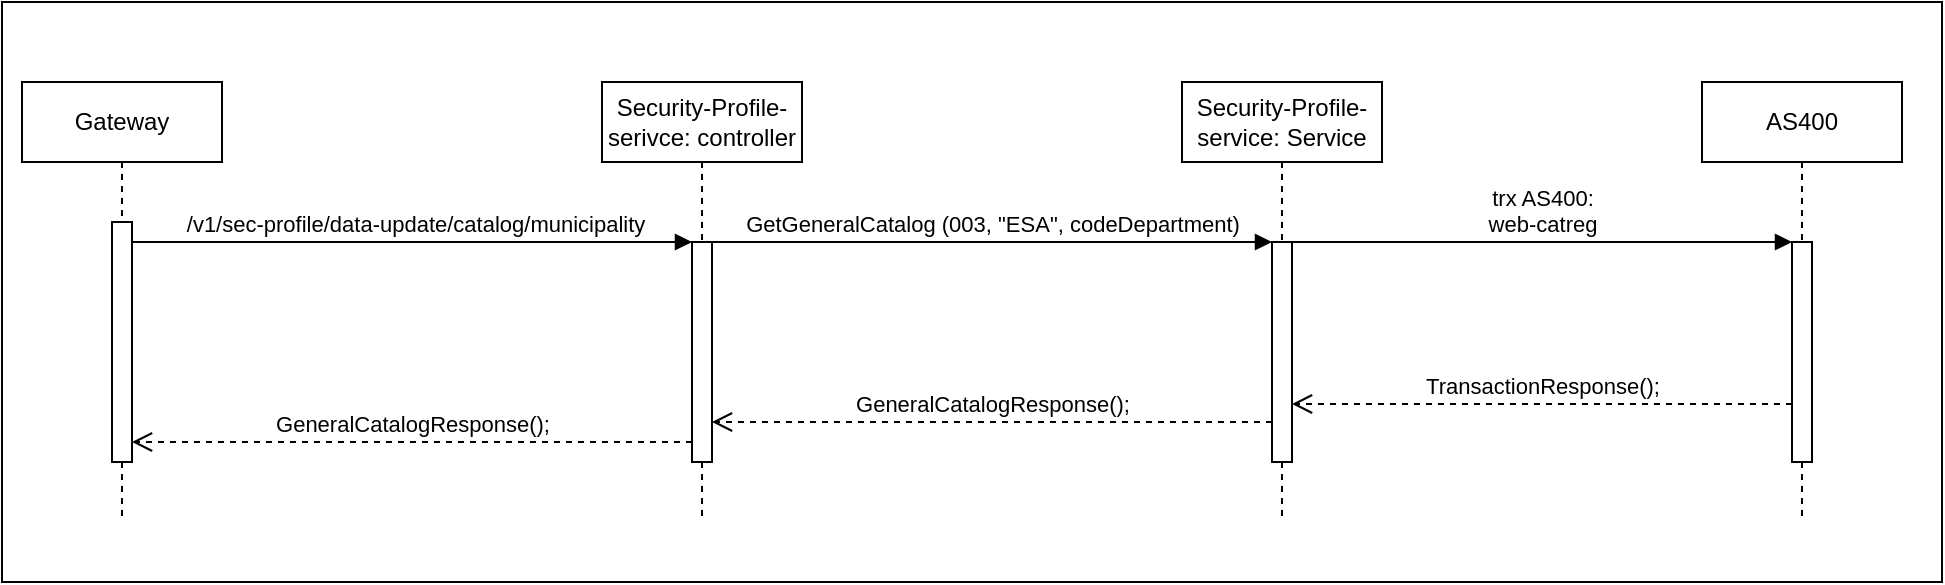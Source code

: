 <mxfile version="22.1.18" type="github">
  <diagram name="Page-1" id="2YBvvXClWsGukQMizWep">
    <mxGraphModel dx="2904" dy="999" grid="1" gridSize="10" guides="1" tooltips="1" connect="1" arrows="1" fold="1" page="1" pageScale="1" pageWidth="850" pageHeight="1100" math="0" shadow="0">
      <root>
        <mxCell id="0" />
        <mxCell id="1" parent="0" />
        <mxCell id="9uFKzB_-fwIV_hWSrPzj-16" value="" style="rounded=0;whiteSpace=wrap;html=1;" vertex="1" parent="1">
          <mxGeometry x="-10" y="10" width="970" height="290" as="geometry" />
        </mxCell>
        <mxCell id="9uFKzB_-fwIV_hWSrPzj-17" value="Gateway" style="shape=umlLifeline;perimeter=lifelinePerimeter;whiteSpace=wrap;html=1;container=0;dropTarget=0;collapsible=0;recursiveResize=0;outlineConnect=0;portConstraint=eastwest;newEdgeStyle={&quot;edgeStyle&quot;:&quot;elbowEdgeStyle&quot;,&quot;elbow&quot;:&quot;vertical&quot;,&quot;curved&quot;:0,&quot;rounded&quot;:0};" vertex="1" parent="1">
          <mxGeometry y="50" width="100" height="220" as="geometry" />
        </mxCell>
        <mxCell id="9uFKzB_-fwIV_hWSrPzj-18" value="" style="html=1;points=[];perimeter=orthogonalPerimeter;outlineConnect=0;targetShapes=umlLifeline;portConstraint=eastwest;newEdgeStyle={&quot;edgeStyle&quot;:&quot;elbowEdgeStyle&quot;,&quot;elbow&quot;:&quot;vertical&quot;,&quot;curved&quot;:0,&quot;rounded&quot;:0};" vertex="1" parent="9uFKzB_-fwIV_hWSrPzj-17">
          <mxGeometry x="45" y="70" width="10" height="120" as="geometry" />
        </mxCell>
        <mxCell id="9uFKzB_-fwIV_hWSrPzj-19" value="Security-Profile-serivce: controller" style="shape=umlLifeline;perimeter=lifelinePerimeter;whiteSpace=wrap;html=1;container=0;dropTarget=0;collapsible=0;recursiveResize=0;outlineConnect=0;portConstraint=eastwest;newEdgeStyle={&quot;edgeStyle&quot;:&quot;elbowEdgeStyle&quot;,&quot;elbow&quot;:&quot;vertical&quot;,&quot;curved&quot;:0,&quot;rounded&quot;:0};" vertex="1" parent="1">
          <mxGeometry x="290" y="50" width="100" height="220" as="geometry" />
        </mxCell>
        <mxCell id="9uFKzB_-fwIV_hWSrPzj-20" value="" style="html=1;points=[];perimeter=orthogonalPerimeter;outlineConnect=0;targetShapes=umlLifeline;portConstraint=eastwest;newEdgeStyle={&quot;edgeStyle&quot;:&quot;elbowEdgeStyle&quot;,&quot;elbow&quot;:&quot;vertical&quot;,&quot;curved&quot;:0,&quot;rounded&quot;:0};" vertex="1" parent="9uFKzB_-fwIV_hWSrPzj-19">
          <mxGeometry x="45" y="80" width="10" height="110" as="geometry" />
        </mxCell>
        <mxCell id="9uFKzB_-fwIV_hWSrPzj-21" value="&amp;nbsp;/v1/sec-profile/data-update/catalog/municipality" style="html=1;verticalAlign=bottom;endArrow=block;edgeStyle=elbowEdgeStyle;elbow=vertical;curved=0;rounded=0;" edge="1" parent="1" source="9uFKzB_-fwIV_hWSrPzj-18" target="9uFKzB_-fwIV_hWSrPzj-20">
          <mxGeometry relative="1" as="geometry">
            <mxPoint x="205" y="140" as="sourcePoint" />
            <Array as="points">
              <mxPoint x="190" y="130" />
            </Array>
          </mxGeometry>
        </mxCell>
        <mxCell id="9uFKzB_-fwIV_hWSrPzj-22" value="GeneralCatalogResponse();" style="html=1;verticalAlign=bottom;endArrow=open;dashed=1;endSize=8;edgeStyle=elbowEdgeStyle;elbow=vertical;curved=0;rounded=0;" edge="1" parent="1" target="9uFKzB_-fwIV_hWSrPzj-18">
          <mxGeometry relative="1" as="geometry">
            <mxPoint x="105" y="230" as="targetPoint" />
            <Array as="points">
              <mxPoint x="170" y="230" />
              <mxPoint x="260" y="245" />
              <mxPoint x="270" y="260" />
              <mxPoint x="200" y="320" />
            </Array>
            <mxPoint x="335" y="230" as="sourcePoint" />
          </mxGeometry>
        </mxCell>
        <mxCell id="9uFKzB_-fwIV_hWSrPzj-23" value="Security-Profile-service: Service" style="shape=umlLifeline;perimeter=lifelinePerimeter;whiteSpace=wrap;html=1;container=0;dropTarget=0;collapsible=0;recursiveResize=0;outlineConnect=0;portConstraint=eastwest;newEdgeStyle={&quot;edgeStyle&quot;:&quot;elbowEdgeStyle&quot;,&quot;elbow&quot;:&quot;vertical&quot;,&quot;curved&quot;:0,&quot;rounded&quot;:0};" vertex="1" parent="1">
          <mxGeometry x="580" y="50" width="100" height="220" as="geometry" />
        </mxCell>
        <mxCell id="9uFKzB_-fwIV_hWSrPzj-24" value="" style="html=1;points=[];perimeter=orthogonalPerimeter;outlineConnect=0;targetShapes=umlLifeline;portConstraint=eastwest;newEdgeStyle={&quot;edgeStyle&quot;:&quot;elbowEdgeStyle&quot;,&quot;elbow&quot;:&quot;vertical&quot;,&quot;curved&quot;:0,&quot;rounded&quot;:0};" vertex="1" parent="9uFKzB_-fwIV_hWSrPzj-23">
          <mxGeometry x="45" y="80" width="10" height="110" as="geometry" />
        </mxCell>
        <mxCell id="9uFKzB_-fwIV_hWSrPzj-25" value="AS400" style="shape=umlLifeline;perimeter=lifelinePerimeter;whiteSpace=wrap;html=1;container=0;dropTarget=0;collapsible=0;recursiveResize=0;outlineConnect=0;portConstraint=eastwest;newEdgeStyle={&quot;edgeStyle&quot;:&quot;elbowEdgeStyle&quot;,&quot;elbow&quot;:&quot;vertical&quot;,&quot;curved&quot;:0,&quot;rounded&quot;:0};" vertex="1" parent="1">
          <mxGeometry x="840" y="50" width="100" height="220" as="geometry" />
        </mxCell>
        <mxCell id="9uFKzB_-fwIV_hWSrPzj-26" value="" style="html=1;points=[];perimeter=orthogonalPerimeter;outlineConnect=0;targetShapes=umlLifeline;portConstraint=eastwest;newEdgeStyle={&quot;edgeStyle&quot;:&quot;elbowEdgeStyle&quot;,&quot;elbow&quot;:&quot;vertical&quot;,&quot;curved&quot;:0,&quot;rounded&quot;:0};" vertex="1" parent="9uFKzB_-fwIV_hWSrPzj-25">
          <mxGeometry x="45" y="80" width="10" height="110" as="geometry" />
        </mxCell>
        <mxCell id="9uFKzB_-fwIV_hWSrPzj-27" value="GetGeneralCatalog (003, &quot;ESA&quot;, codeDepartment)" style="html=1;verticalAlign=bottom;endArrow=block;edgeStyle=elbowEdgeStyle;elbow=vertical;curved=0;rounded=0;" edge="1" parent="1" source="9uFKzB_-fwIV_hWSrPzj-20" target="9uFKzB_-fwIV_hWSrPzj-24">
          <mxGeometry x="0.001" relative="1" as="geometry">
            <mxPoint x="320" y="160" as="sourcePoint" />
            <Array as="points">
              <mxPoint x="440" y="130" />
              <mxPoint x="405" y="160" />
            </Array>
            <mxPoint x="550" y="160" as="targetPoint" />
            <mxPoint as="offset" />
          </mxGeometry>
        </mxCell>
        <mxCell id="9uFKzB_-fwIV_hWSrPzj-28" value="trx AS400:&lt;br&gt;web-catreg" style="html=1;verticalAlign=bottom;endArrow=block;edgeStyle=elbowEdgeStyle;elbow=vertical;curved=0;rounded=0;" edge="1" parent="1" source="9uFKzB_-fwIV_hWSrPzj-24" target="9uFKzB_-fwIV_hWSrPzj-26">
          <mxGeometry relative="1" as="geometry">
            <mxPoint x="650" y="130" as="sourcePoint" />
            <Array as="points">
              <mxPoint x="745" y="130" />
              <mxPoint x="710" y="160" />
            </Array>
            <mxPoint x="910" y="130" as="targetPoint" />
          </mxGeometry>
        </mxCell>
        <mxCell id="9uFKzB_-fwIV_hWSrPzj-29" value="GeneralCatalogResponse();" style="html=1;verticalAlign=bottom;endArrow=open;dashed=1;endSize=8;edgeStyle=elbowEdgeStyle;elbow=vertical;curved=0;rounded=0;" edge="1" parent="1" source="9uFKzB_-fwIV_hWSrPzj-24" target="9uFKzB_-fwIV_hWSrPzj-20">
          <mxGeometry x="0.002" relative="1" as="geometry">
            <mxPoint x="345" y="220" as="targetPoint" />
            <Array as="points">
              <mxPoint x="480" y="220" />
              <mxPoint x="490" y="190" />
              <mxPoint x="540" y="205" />
              <mxPoint x="530" y="220" />
              <mxPoint x="425" y="260" />
            </Array>
            <mxPoint x="575" y="220" as="sourcePoint" />
            <mxPoint as="offset" />
          </mxGeometry>
        </mxCell>
        <mxCell id="9uFKzB_-fwIV_hWSrPzj-30" value="TransactionResponse();" style="html=1;verticalAlign=bottom;endArrow=open;dashed=1;endSize=8;edgeStyle=elbowEdgeStyle;elbow=vertical;curved=0;rounded=0;" edge="1" parent="1" source="9uFKzB_-fwIV_hWSrPzj-26" target="9uFKzB_-fwIV_hWSrPzj-24">
          <mxGeometry x="0.002" relative="1" as="geometry">
            <mxPoint x="640" y="211" as="targetPoint" />
            <Array as="points">
              <mxPoint x="790" y="211" />
              <mxPoint x="840" y="226" />
              <mxPoint x="830" y="241" />
              <mxPoint x="725" y="281" />
            </Array>
            <mxPoint x="880" y="211" as="sourcePoint" />
            <mxPoint as="offset" />
          </mxGeometry>
        </mxCell>
      </root>
    </mxGraphModel>
  </diagram>
</mxfile>

